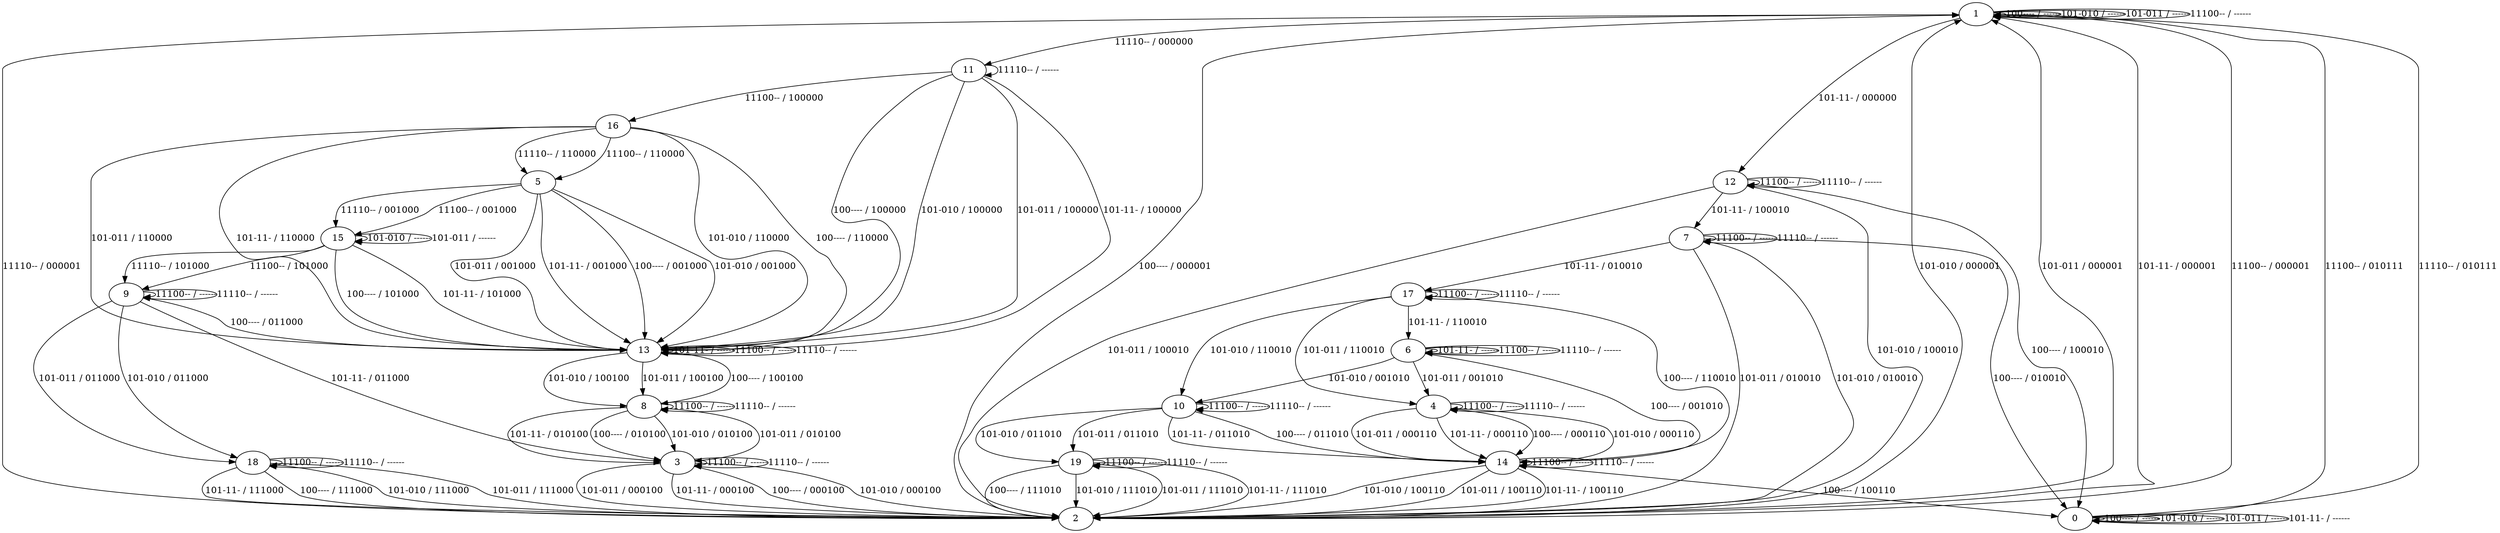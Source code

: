 digraph {
1
0
2
3
4
5
6
7
8
9
10
11
12
13
14
15
16
17
18
19
1 -> 1 [label="100---- / ------"]
1 -> 1 [label="101-010 / ------"]
1 -> 1 [label="101-011 / ------"]
1 -> 12 [label="101-11- / 000000"]
1 -> 1 [label="11100-- / ------"]
1 -> 11 [label="11110-- / 000000"]
0 -> 0 [label="100---- / ------"]
0 -> 0 [label="101-010 / ------"]
0 -> 0 [label="101-011 / ------"]
0 -> 0 [label="101-11- / ------"]
0 -> 1 [label="11100-- / 010111"]
0 -> 1 [label="11110-- / 010111"]
2 -> 1 [label="100---- / 000001"]
2 -> 1 [label="101-010 / 000001"]
2 -> 1 [label="101-011 / 000001"]
2 -> 1 [label="101-11- / 000001"]
2 -> 1 [label="11100-- / 000001"]
2 -> 1 [label="11110-- / 000001"]
3 -> 2 [label="100---- / 000100"]
3 -> 2 [label="101-010 / 000100"]
3 -> 2 [label="101-011 / 000100"]
3 -> 2 [label="101-11- / 000100"]
3 -> 3 [label="11100-- / ------"]
3 -> 3 [label="11110-- / ------"]
4 -> 14 [label="100---- / 000110"]
4 -> 14 [label="101-010 / 000110"]
4 -> 14 [label="101-011 / 000110"]
4 -> 14 [label="101-11- / 000110"]
4 -> 4 [label="11100-- / ------"]
4 -> 4 [label="11110-- / ------"]
5 -> 13 [label="100---- / 001000"]
5 -> 13 [label="101-010 / 001000"]
5 -> 13 [label="101-011 / 001000"]
5 -> 13 [label="101-11- / 001000"]
5 -> 15 [label="11100-- / 001000"]
5 -> 15 [label="11110-- / 001000"]
6 -> 14 [label="100---- / 001010"]
6 -> 10 [label="101-010 / 001010"]
6 -> 4 [label="101-011 / 001010"]
6 -> 6 [label="101-11- / ------"]
6 -> 6 [label="11100-- / ------"]
6 -> 6 [label="11110-- / ------"]
7 -> 0 [label="100---- / 010010"]
7 -> 2 [label="101-010 / 010010"]
7 -> 2 [label="101-011 / 010010"]
7 -> 17 [label="101-11- / 010010"]
7 -> 7 [label="11100-- / ------"]
7 -> 7 [label="11110-- / ------"]
8 -> 3 [label="100---- / 010100"]
8 -> 3 [label="101-010 / 010100"]
8 -> 3 [label="101-011 / 010100"]
8 -> 3 [label="101-11- / 010100"]
8 -> 8 [label="11100-- / ------"]
8 -> 8 [label="11110-- / ------"]
9 -> 13 [label="100---- / 011000"]
9 -> 18 [label="101-010 / 011000"]
9 -> 18 [label="101-011 / 011000"]
9 -> 3 [label="101-11- / 011000"]
9 -> 9 [label="11100-- / ------"]
9 -> 9 [label="11110-- / ------"]
10 -> 14 [label="100---- / 011010"]
10 -> 19 [label="101-010 / 011010"]
10 -> 19 [label="101-011 / 011010"]
10 -> 14 [label="101-11- / 011010"]
10 -> 10 [label="11100-- / ------"]
10 -> 10 [label="11110-- / ------"]
11 -> 13 [label="100---- / 100000"]
11 -> 13 [label="101-010 / 100000"]
11 -> 13 [label="101-011 / 100000"]
11 -> 13 [label="101-11- / 100000"]
11 -> 16 [label="11100-- / 100000"]
11 -> 11 [label="11110-- / ------"]
12 -> 0 [label="100---- / 100010"]
12 -> 2 [label="101-010 / 100010"]
12 -> 2 [label="101-011 / 100010"]
12 -> 7 [label="101-11- / 100010"]
12 -> 12 [label="11100-- / ------"]
12 -> 12 [label="11110-- / ------"]
13 -> 8 [label="100---- / 100100"]
13 -> 8 [label="101-010 / 100100"]
13 -> 8 [label="101-011 / 100100"]
13 -> 13 [label="101-11- / ------"]
13 -> 13 [label="11100-- / ------"]
13 -> 13 [label="11110-- / ------"]
14 -> 0 [label="100---- / 100110"]
14 -> 2 [label="101-010 / 100110"]
14 -> 2 [label="101-011 / 100110"]
14 -> 2 [label="101-11- / 100110"]
14 -> 14 [label="11100-- / ------"]
14 -> 14 [label="11110-- / ------"]
15 -> 13 [label="100---- / 101000"]
15 -> 15 [label="101-010 / ------"]
15 -> 15 [label="101-011 / ------"]
15 -> 13 [label="101-11- / 101000"]
15 -> 9 [label="11100-- / 101000"]
15 -> 9 [label="11110-- / 101000"]
16 -> 13 [label="100---- / 110000"]
16 -> 13 [label="101-010 / 110000"]
16 -> 13 [label="101-011 / 110000"]
16 -> 13 [label="101-11- / 110000"]
16 -> 5 [label="11100-- / 110000"]
16 -> 5 [label="11110-- / 110000"]
17 -> 14 [label="100---- / 110010"]
17 -> 10 [label="101-010 / 110010"]
17 -> 4 [label="101-011 / 110010"]
17 -> 6 [label="101-11- / 110010"]
17 -> 17 [label="11100-- / ------"]
17 -> 17 [label="11110-- / ------"]
18 -> 2 [label="100---- / 111000"]
18 -> 2 [label="101-010 / 111000"]
18 -> 2 [label="101-011 / 111000"]
18 -> 2 [label="101-11- / 111000"]
18 -> 18 [label="11100-- / ------"]
18 -> 18 [label="11110-- / ------"]
19 -> 2 [label="100---- / 111010"]
19 -> 2 [label="101-010 / 111010"]
19 -> 2 [label="101-011 / 111010"]
19 -> 2 [label="101-11- / 111010"]
19 -> 19 [label="11100-- / ------"]
19 -> 19 [label="11110-- / ------"]
}
